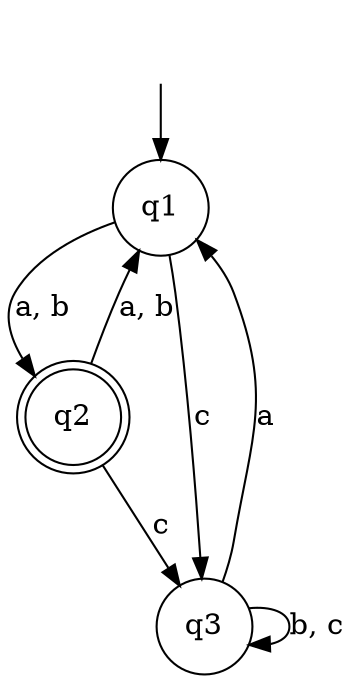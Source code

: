 digraph Automaton {

q1 [shape = circle];

q2 [shape = doublecircle];

q3 [shape = circle];

_nil [style = invis];

q3 -> q1 [label = "a"];

_nil -> q1;

q3 -> q3 [label = "b, c"];

q1 -> q2 [label = "a, b"];

q1 -> q3 [label = "c"];

q2 -> q3 [label = "c"];

q2 -> q1 [label = "a, b"];

}
